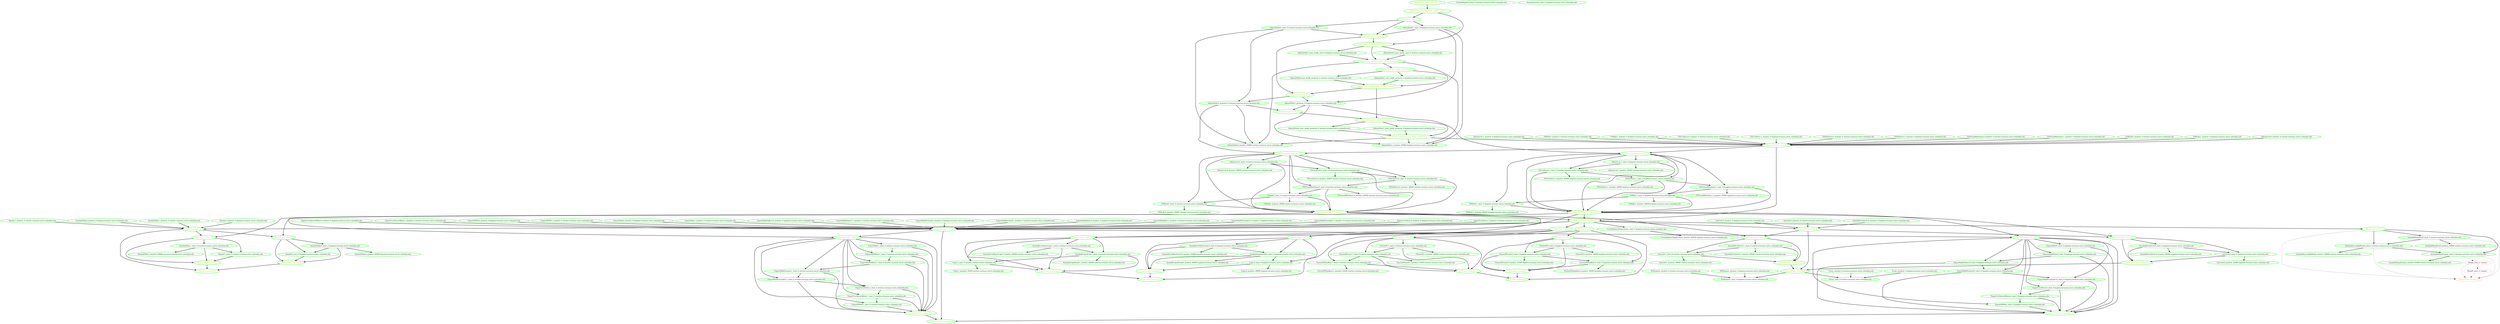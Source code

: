  digraph "g" {
"AdminClone_confirmed-post_notify_promoted_0" -> "AdminDrbd:0_monitor_59000 orestes-corosync.nevis.columbia.edu" [ style = bold]
"AdminClone_confirmed-post_notify_promoted_0" -> "AdminDrbd:1_monitor_59000 hypatia-corosync.nevis.columbia.edu" [ style = bold]
"AdminClone_confirmed-post_notify_promoted_0" -> "FilesystemClone_start_0" [ style = bold]
"AdminClone_confirmed-post_notify_promoted_0" [ style=bold color="green" fontcolor="orange"]
"AdminClone_confirmed-post_notify_running_0" -> "AdminClone_pre_notify_promote_0" [ style = bold]
"AdminClone_confirmed-post_notify_running_0" -> "AdminDrbd:0_monitor_59000 orestes-corosync.nevis.columbia.edu" [ style = bold]
"AdminClone_confirmed-post_notify_running_0" -> "AdminDrbd:1_monitor_59000 hypatia-corosync.nevis.columbia.edu" [ style = bold]
"AdminClone_confirmed-post_notify_running_0" [ style=bold color="green" fontcolor="orange"]
"AdminClone_confirmed-pre_notify_promote_0" -> "AdminClone_post_notify_promoted_0" [ style = bold]
"AdminClone_confirmed-pre_notify_promote_0" -> "AdminClone_promote_0" [ style = bold]
"AdminClone_confirmed-pre_notify_promote_0" [ style=bold color="green" fontcolor="orange"]
"AdminClone_confirmed-pre_notify_start_0" -> "AdminClone_post_notify_running_0" [ style = bold]
"AdminClone_confirmed-pre_notify_start_0" -> "AdminClone_start_0" [ style = bold]
"AdminClone_confirmed-pre_notify_start_0" [ style=bold color="green" fontcolor="orange"]
"AdminClone_post_notify_promoted_0" -> "AdminClone_confirmed-post_notify_promoted_0" [ style = bold]
"AdminClone_post_notify_promoted_0" -> "AdminDrbd:0_post_notify_promote_0 orestes-corosync.nevis.columbia.edu" [ style = bold]
"AdminClone_post_notify_promoted_0" -> "AdminDrbd:1_post_notify_promote_0 hypatia-corosync.nevis.columbia.edu" [ style = bold]
"AdminClone_post_notify_promoted_0" [ style=bold color="green" fontcolor="orange"]
"AdminClone_post_notify_running_0" -> "AdminClone_confirmed-post_notify_running_0" [ style = bold]
"AdminClone_post_notify_running_0" -> "AdminDrbd:0_post_notify_start_0 orestes-corosync.nevis.columbia.edu" [ style = bold]
"AdminClone_post_notify_running_0" -> "AdminDrbd:1_post_notify_start_0 hypatia-corosync.nevis.columbia.edu" [ style = bold]
"AdminClone_post_notify_running_0" [ style=bold color="green" fontcolor="orange"]
"AdminClone_pre_notify_promote_0" -> "AdminClone_confirmed-pre_notify_promote_0" [ style = bold]
"AdminClone_pre_notify_promote_0" -> "AdminDrbd:0_pre_notify_promote_0 orestes-corosync.nevis.columbia.edu" [ style = bold]
"AdminClone_pre_notify_promote_0" -> "AdminDrbd:1_pre_notify_promote_0 hypatia-corosync.nevis.columbia.edu" [ style = bold]
"AdminClone_pre_notify_promote_0" [ style=bold color="green" fontcolor="orange"]
"AdminClone_pre_notify_start_0" -> "AdminClone_confirmed-pre_notify_start_0" [ style = bold]
"AdminClone_pre_notify_start_0" [ style=bold color="green" fontcolor="orange"]
"AdminClone_promote_0" -> "AdminDrbd:0_promote_0 orestes-corosync.nevis.columbia.edu" [ style = bold]
"AdminClone_promote_0" -> "AdminDrbd:1_promote_0 hypatia-corosync.nevis.columbia.edu" [ style = bold]
"AdminClone_promote_0" [ style=bold color="green" fontcolor="orange"]
"AdminClone_promoted_0" -> "AdminClone_post_notify_promoted_0" [ style = bold]
"AdminClone_promoted_0" [ style=bold color="green" fontcolor="orange"]
"AdminClone_running_0" -> "AdminClone_post_notify_running_0" [ style = bold]
"AdminClone_running_0" -> "AdminClone_promote_0" [ style = bold]
"AdminClone_running_0" [ style=bold color="green" fontcolor="orange"]
"AdminClone_start_0" -> "AdminClone_running_0" [ style = bold]
"AdminClone_start_0" -> "AdminDrbd:0_start_0 orestes-corosync.nevis.columbia.edu" [ style = bold]
"AdminClone_start_0" -> "AdminDrbd:1_start_0 hypatia-corosync.nevis.columbia.edu" [ style = bold]
"AdminClone_start_0" [ style=bold color="green" fontcolor="orange"]
"AdminDrbd:0_monitor_59000 orestes-corosync.nevis.columbia.edu" [ style=bold color="green" fontcolor="black"]
"AdminDrbd:0_post_notify_promote_0 orestes-corosync.nevis.columbia.edu" -> "AdminClone_confirmed-post_notify_promoted_0" [ style = bold]
"AdminDrbd:0_post_notify_promote_0 orestes-corosync.nevis.columbia.edu" [ style=bold color="green" fontcolor="black"]
"AdminDrbd:0_post_notify_start_0 orestes-corosync.nevis.columbia.edu" -> "AdminClone_confirmed-post_notify_running_0" [ style = bold]
"AdminDrbd:0_post_notify_start_0 orestes-corosync.nevis.columbia.edu" [ style=bold color="green" fontcolor="black"]
"AdminDrbd:0_pre_notify_promote_0 orestes-corosync.nevis.columbia.edu" -> "AdminClone_confirmed-pre_notify_promote_0" [ style = bold]
"AdminDrbd:0_pre_notify_promote_0 orestes-corosync.nevis.columbia.edu" [ style=bold color="green" fontcolor="black"]
"AdminDrbd:0_promote_0 orestes-corosync.nevis.columbia.edu" -> "AdminClone_promoted_0" [ style = bold]
"AdminDrbd:0_promote_0 orestes-corosync.nevis.columbia.edu" -> "AdminDrbd:0_monitor_59000 orestes-corosync.nevis.columbia.edu" [ style = bold]
"AdminDrbd:0_promote_0 orestes-corosync.nevis.columbia.edu" -> "FilesystemGroup:0_start_0" [ style = bold]
"AdminDrbd:0_promote_0 orestes-corosync.nevis.columbia.edu" [ style=bold color="green" fontcolor="black"]
"AdminDrbd:0_start_0 orestes-corosync.nevis.columbia.edu" -> "AdminClone_running_0" [ style = bold]
"AdminDrbd:0_start_0 orestes-corosync.nevis.columbia.edu" -> "AdminDrbd:0_monitor_59000 orestes-corosync.nevis.columbia.edu" [ style = bold]
"AdminDrbd:0_start_0 orestes-corosync.nevis.columbia.edu" -> "AdminDrbd:0_promote_0 orestes-corosync.nevis.columbia.edu" [ style = bold]
"AdminDrbd:0_start_0 orestes-corosync.nevis.columbia.edu" [ style=bold color="green" fontcolor="black"]
"AdminDrbd:1_monitor_59000 hypatia-corosync.nevis.columbia.edu" [ style=bold color="green" fontcolor="black"]
"AdminDrbd:1_post_notify_promote_0 hypatia-corosync.nevis.columbia.edu" -> "AdminClone_confirmed-post_notify_promoted_0" [ style = bold]
"AdminDrbd:1_post_notify_promote_0 hypatia-corosync.nevis.columbia.edu" [ style=bold color="green" fontcolor="black"]
"AdminDrbd:1_post_notify_start_0 hypatia-corosync.nevis.columbia.edu" -> "AdminClone_confirmed-post_notify_running_0" [ style = bold]
"AdminDrbd:1_post_notify_start_0 hypatia-corosync.nevis.columbia.edu" [ style=bold color="green" fontcolor="black"]
"AdminDrbd:1_pre_notify_promote_0 hypatia-corosync.nevis.columbia.edu" -> "AdminClone_confirmed-pre_notify_promote_0" [ style = bold]
"AdminDrbd:1_pre_notify_promote_0 hypatia-corosync.nevis.columbia.edu" [ style=bold color="green" fontcolor="black"]
"AdminDrbd:1_promote_0 hypatia-corosync.nevis.columbia.edu" -> "AdminClone_promoted_0" [ style = bold]
"AdminDrbd:1_promote_0 hypatia-corosync.nevis.columbia.edu" -> "AdminDrbd:1_monitor_59000 hypatia-corosync.nevis.columbia.edu" [ style = bold]
"AdminDrbd:1_promote_0 hypatia-corosync.nevis.columbia.edu" -> "FilesystemGroup:1_start_0" [ style = bold]
"AdminDrbd:1_promote_0 hypatia-corosync.nevis.columbia.edu" [ style=bold color="green" fontcolor="black"]
"AdminDrbd:1_start_0 hypatia-corosync.nevis.columbia.edu" -> "AdminClone_running_0" [ style = bold]
"AdminDrbd:1_start_0 hypatia-corosync.nevis.columbia.edu" -> "AdminDrbd:1_monitor_59000 hypatia-corosync.nevis.columbia.edu" [ style = bold]
"AdminDrbd:1_start_0 hypatia-corosync.nevis.columbia.edu" -> "AdminDrbd:1_promote_0 hypatia-corosync.nevis.columbia.edu" [ style = bold]
"AdminDrbd:1_start_0 hypatia-corosync.nevis.columbia.edu" [ style=bold color="green" fontcolor="black"]
"AdminLvm:0_monitor_0 orestes-corosync.nevis.columbia.edu" -> "FilesystemClone_start_0" [ style = bold]
"AdminLvm:0_monitor_0 orestes-corosync.nevis.columbia.edu" [ style=bold color="green" fontcolor="black"]
"AdminLvm:0_monitor_30000 orestes-corosync.nevis.columbia.edu" [ style=bold color="green" fontcolor="black"]
"AdminLvm:0_start_0 orestes-corosync.nevis.columbia.edu" -> "AdminLvm:0_monitor_30000 orestes-corosync.nevis.columbia.edu" [ style = bold]
"AdminLvm:0_start_0 orestes-corosync.nevis.columbia.edu" -> "FSUsrNevis:0_start_0 orestes-corosync.nevis.columbia.edu" [ style = bold]
"AdminLvm:0_start_0 orestes-corosync.nevis.columbia.edu" -> "FilesystemGroup:0_running_0" [ style = bold]
"AdminLvm:0_start_0 orestes-corosync.nevis.columbia.edu" [ style=bold color="green" fontcolor="black"]
"AdminLvm:1_monitor_0 hypatia-corosync.nevis.columbia.edu" -> "FilesystemClone_start_0" [ style = bold]
"AdminLvm:1_monitor_0 hypatia-corosync.nevis.columbia.edu" [ style=bold color="green" fontcolor="black"]
"AdminLvm:1_monitor_30000 hypatia-corosync.nevis.columbia.edu" [ style=bold color="green" fontcolor="black"]
"AdminLvm:1_start_0 hypatia-corosync.nevis.columbia.edu" -> "AdminLvm:1_monitor_30000 hypatia-corosync.nevis.columbia.edu" [ style = bold]
"AdminLvm:1_start_0 hypatia-corosync.nevis.columbia.edu" -> "FSUsrNevis:1_start_0 hypatia-corosync.nevis.columbia.edu" [ style = bold]
"AdminLvm:1_start_0 hypatia-corosync.nevis.columbia.edu" -> "FilesystemGroup:1_running_0" [ style = bold]
"AdminLvm:1_start_0 hypatia-corosync.nevis.columbia.edu" [ style=bold color="green" fontcolor="black"]
"ClusterIP:0_monitor_30000 hypatia-corosync.nevis.columbia.edu" [ style=bold color="green" fontcolor="black"]
"ClusterIP:0_start_0 hypatia-corosync.nevis.columbia.edu" -> "ClusterIP:0_monitor_30000 hypatia-corosync.nevis.columbia.edu" [ style = bold]
"ClusterIP:0_start_0 hypatia-corosync.nevis.columbia.edu" -> "ClusterIPLocal:0_start_0 hypatia-corosync.nevis.columbia.edu" [ style = bold]
"ClusterIP:0_start_0 hypatia-corosync.nevis.columbia.edu" -> "IPGroup:0_running_0" [ style = bold]
"ClusterIP:0_start_0 hypatia-corosync.nevis.columbia.edu" [ style=bold color="green" fontcolor="black"]
"ClusterIP:1_monitor_30000 orestes-corosync.nevis.columbia.edu" [ style=bold color="green" fontcolor="black"]
"ClusterIP:1_start_0 orestes-corosync.nevis.columbia.edu" -> "ClusterIP:1_monitor_30000 orestes-corosync.nevis.columbia.edu" [ style = bold]
"ClusterIP:1_start_0 orestes-corosync.nevis.columbia.edu" -> "ClusterIPLocal:1_start_0 orestes-corosync.nevis.columbia.edu" [ style = bold]
"ClusterIP:1_start_0 orestes-corosync.nevis.columbia.edu" -> "IPGroup:1_running_0" [ style = bold]
"ClusterIP:1_start_0 orestes-corosync.nevis.columbia.edu" [ style=bold color="green" fontcolor="black"]
"ClusterIPLocal:0_monitor_31000 hypatia-corosync.nevis.columbia.edu" [ style=bold color="green" fontcolor="black"]
"ClusterIPLocal:0_start_0 hypatia-corosync.nevis.columbia.edu" -> "ClusterIPLocal:0_monitor_31000 hypatia-corosync.nevis.columbia.edu" [ style = bold]
"ClusterIPLocal:0_start_0 hypatia-corosync.nevis.columbia.edu" -> "ClusterIPSandbox:0_start_0 hypatia-corosync.nevis.columbia.edu" [ style = bold]
"ClusterIPLocal:0_start_0 hypatia-corosync.nevis.columbia.edu" -> "IPGroup:0_running_0" [ style = bold]
"ClusterIPLocal:0_start_0 hypatia-corosync.nevis.columbia.edu" [ style=bold color="green" fontcolor="black"]
"ClusterIPLocal:1_monitor_31000 orestes-corosync.nevis.columbia.edu" [ style=bold color="green" fontcolor="black"]
"ClusterIPLocal:1_start_0 orestes-corosync.nevis.columbia.edu" -> "ClusterIPLocal:1_monitor_31000 orestes-corosync.nevis.columbia.edu" [ style = bold]
"ClusterIPLocal:1_start_0 orestes-corosync.nevis.columbia.edu" -> "ClusterIPSandbox:1_start_0 orestes-corosync.nevis.columbia.edu" [ style = bold]
"ClusterIPLocal:1_start_0 orestes-corosync.nevis.columbia.edu" -> "IPGroup:1_running_0" [ style = bold]
"ClusterIPLocal:1_start_0 orestes-corosync.nevis.columbia.edu" [ style=bold color="green" fontcolor="black"]
"ClusterIPSandbox:0_monitor_32000 hypatia-corosync.nevis.columbia.edu" [ style=bold color="green" fontcolor="black"]
"ClusterIPSandbox:0_start_0 hypatia-corosync.nevis.columbia.edu" -> "ClusterIPSandbox:0_monitor_32000 hypatia-corosync.nevis.columbia.edu" [ style = bold]
"ClusterIPSandbox:0_start_0 hypatia-corosync.nevis.columbia.edu" -> "IPGroup:0_running_0" [ style = bold]
"ClusterIPSandbox:0_start_0 hypatia-corosync.nevis.columbia.edu" [ style=bold color="green" fontcolor="black"]
"ClusterIPSandbox:1_monitor_32000 orestes-corosync.nevis.columbia.edu" [ style=bold color="green" fontcolor="black"]
"ClusterIPSandbox:1_start_0 orestes-corosync.nevis.columbia.edu" -> "ClusterIPSandbox:1_monitor_32000 orestes-corosync.nevis.columbia.edu" [ style = bold]
"ClusterIPSandbox:1_start_0 orestes-corosync.nevis.columbia.edu" -> "IPGroup:1_running_0" [ style = bold]
"ClusterIPSandbox:1_start_0 orestes-corosync.nevis.columbia.edu" [ style=bold color="green" fontcolor="black"]
"CronAmbientTemperature_monitor_60000 hypatia-corosync.nevis.columbia.edu" [ style=bold color="green" fontcolor="black"]
"CronAmbientTemperature_start_0 hypatia-corosync.nevis.columbia.edu" -> "CronAmbientTemperature_monitor_60000 hypatia-corosync.nevis.columbia.edu" [ style = bold]
"CronAmbientTemperature_start_0 hypatia-corosync.nevis.columbia.edu" [ style=bold color="green" fontcolor="black"]
"Cups:0_monitor_30000 hypatia-corosync.nevis.columbia.edu" [ style=bold color="green" fontcolor="black"]
"Cups:0_start_0 hypatia-corosync.nevis.columbia.edu" -> "Cups:0_monitor_30000 hypatia-corosync.nevis.columbia.edu" [ style = bold]
"Cups:0_start_0 hypatia-corosync.nevis.columbia.edu" -> "CupsGroup:0_running_0" [ style = bold]
"Cups:0_start_0 hypatia-corosync.nevis.columbia.edu" [ style=bold color="green" fontcolor="black"]
"Cups:1_monitor_30000 orestes-corosync.nevis.columbia.edu" [ style=bold color="green" fontcolor="black"]
"Cups:1_start_0 orestes-corosync.nevis.columbia.edu" -> "Cups:1_monitor_30000 orestes-corosync.nevis.columbia.edu" [ style = bold]
"Cups:1_start_0 orestes-corosync.nevis.columbia.edu" -> "CupsGroup:1_running_0" [ style = bold]
"Cups:1_start_0 orestes-corosync.nevis.columbia.edu" [ style=bold color="green" fontcolor="black"]
"CupsClone_running_0" [ style=bold color="green" fontcolor="orange"]
"CupsClone_start_0" -> "CupsClone_running_0" [ style = bold]
"CupsClone_start_0" -> "CupsGroup:0_start_0" [ style = bold]
"CupsClone_start_0" -> "CupsGroup:1_start_0" [ style = bold]
"CupsClone_start_0" [ style=bold color="green" fontcolor="orange"]
"CupsGroup:0_running_0" -> "CupsClone_running_0" [ style = bold]
"CupsGroup:0_running_0" [ style=bold color="green" fontcolor="orange"]
"CupsGroup:0_start_0" -> "Cups:0_start_0 hypatia-corosync.nevis.columbia.edu" [ style = bold]
"CupsGroup:0_start_0" -> "CupsGroup:0_running_0" [ style = bold]
"CupsGroup:0_start_0" -> "SymlinkCupsdConf:0_start_0 hypatia-corosync.nevis.columbia.edu" [ style = bold]
"CupsGroup:0_start_0" -> "SymlinkUsrShareCups:0_start_0 hypatia-corosync.nevis.columbia.edu" [ style = bold]
"CupsGroup:0_start_0" [ style=bold color="green" fontcolor="orange"]
"CupsGroup:1_running_0" -> "CupsClone_running_0" [ style = bold]
"CupsGroup:1_running_0" [ style=bold color="green" fontcolor="orange"]
"CupsGroup:1_start_0" -> "Cups:1_start_0 orestes-corosync.nevis.columbia.edu" [ style = bold]
"CupsGroup:1_start_0" -> "CupsGroup:1_running_0" [ style = bold]
"CupsGroup:1_start_0" -> "SymlinkCupsdConf:1_start_0 orestes-corosync.nevis.columbia.edu" [ style = bold]
"CupsGroup:1_start_0" -> "SymlinkUsrShareCups:1_start_0 orestes-corosync.nevis.columbia.edu" [ style = bold]
"CupsGroup:1_start_0" [ style=bold color="green" fontcolor="orange"]
"DhcpGroup_running_0" [ style=dashed color="red" fontcolor="orange"]
"DhcpGroup_start_0" -> "DhcpGroup_running_0" [ style = dashed]
"DhcpGroup_start_0" -> "SymlinkDhcpdConf_start_0 orestes-corosync.nevis.columbia.edu" [ style = bold]
"DhcpGroup_start_0" -> "SymlinkDhcpdLeases_start_0 orestes-corosync.nevis.columbia.edu" [ style = bold]
"DhcpGroup_start_0" -> "SymlinkSysconfigDhcpd_start_0 orestes-corosync.nevis.columbia.edu" [ style = bold]
"DhcpGroup_start_0" [ style=bold color="green" fontcolor="orange"]
"DhcpIP_start_0 <none>" -> "DhcpGroup_running_0" [ style = dashed]
"DhcpIP_start_0 <none>" [ style=dashed color="red" fontcolor="black"]
"Dhcpd_start_0 <none>" -> "DhcpGroup_running_0" [ style = dashed]
"Dhcpd_start_0 <none>" -> "DhcpIP_start_0 <none>" [ style = dashed]
"Dhcpd_start_0 <none>" [ style=dashed color="red" fontcolor="black"]
"ExportMail:0_monitor_0 hypatia-corosync.nevis.columbia.edu" -> "ExportsClone_start_0" [ style = bold]
"ExportMail:0_monitor_0 hypatia-corosync.nevis.columbia.edu" [ style=bold color="green" fontcolor="black"]
"ExportMail:0_start_0 hypatia-corosync.nevis.columbia.edu" -> "ExportMailInbox:0_start_0 hypatia-corosync.nevis.columbia.edu" [ style = bold]
"ExportMail:0_start_0 hypatia-corosync.nevis.columbia.edu" -> "ExportsGroup:0_running_0" [ style = bold]
"ExportMail:0_start_0 hypatia-corosync.nevis.columbia.edu" [ style=bold color="green" fontcolor="black"]
"ExportMail:1_monitor_0 orestes-corosync.nevis.columbia.edu" -> "ExportsClone_start_0" [ style = bold]
"ExportMail:1_monitor_0 orestes-corosync.nevis.columbia.edu" [ style=bold color="green" fontcolor="black"]
"ExportMail:1_start_0 orestes-corosync.nevis.columbia.edu" -> "ExportMailInbox:1_start_0 orestes-corosync.nevis.columbia.edu" [ style = bold]
"ExportMail:1_start_0 orestes-corosync.nevis.columbia.edu" -> "ExportsGroup:1_running_0" [ style = bold]
"ExportMail:1_start_0 orestes-corosync.nevis.columbia.edu" [ style=bold color="green" fontcolor="black"]
"ExportMailFolders:0_monitor_0 hypatia-corosync.nevis.columbia.edu" -> "ExportsClone_start_0" [ style = bold]
"ExportMailFolders:0_monitor_0 hypatia-corosync.nevis.columbia.edu" [ style=bold color="green" fontcolor="black"]
"ExportMailFolders:0_start_0 hypatia-corosync.nevis.columbia.edu" -> "ExportMailForward:0_start_0 hypatia-corosync.nevis.columbia.edu" [ style = bold]
"ExportMailFolders:0_start_0 hypatia-corosync.nevis.columbia.edu" -> "ExportsGroup:0_running_0" [ style = bold]
"ExportMailFolders:0_start_0 hypatia-corosync.nevis.columbia.edu" [ style=bold color="green" fontcolor="black"]
"ExportMailFolders:1_monitor_0 orestes-corosync.nevis.columbia.edu" -> "ExportsClone_start_0" [ style = bold]
"ExportMailFolders:1_monitor_0 orestes-corosync.nevis.columbia.edu" [ style=bold color="green" fontcolor="black"]
"ExportMailFolders:1_start_0 orestes-corosync.nevis.columbia.edu" -> "ExportMailForward:1_start_0 orestes-corosync.nevis.columbia.edu" [ style = bold]
"ExportMailFolders:1_start_0 orestes-corosync.nevis.columbia.edu" -> "ExportsGroup:1_running_0" [ style = bold]
"ExportMailFolders:1_start_0 orestes-corosync.nevis.columbia.edu" [ style=bold color="green" fontcolor="black"]
"ExportMailForward:0_monitor_0 hypatia-corosync.nevis.columbia.edu" -> "ExportsClone_start_0" [ style = bold]
"ExportMailForward:0_monitor_0 hypatia-corosync.nevis.columbia.edu" [ style=bold color="green" fontcolor="black"]
"ExportMailForward:0_start_0 hypatia-corosync.nevis.columbia.edu" -> "ExportMailProcmailrc:0_start_0 hypatia-corosync.nevis.columbia.edu" [ style = bold]
"ExportMailForward:0_start_0 hypatia-corosync.nevis.columbia.edu" -> "ExportsGroup:0_running_0" [ style = bold]
"ExportMailForward:0_start_0 hypatia-corosync.nevis.columbia.edu" [ style=bold color="green" fontcolor="black"]
"ExportMailForward:1_monitor_0 orestes-corosync.nevis.columbia.edu" -> "ExportsClone_start_0" [ style = bold]
"ExportMailForward:1_monitor_0 orestes-corosync.nevis.columbia.edu" [ style=bold color="green" fontcolor="black"]
"ExportMailForward:1_start_0 orestes-corosync.nevis.columbia.edu" -> "ExportMailProcmailrc:1_start_0 orestes-corosync.nevis.columbia.edu" [ style = bold]
"ExportMailForward:1_start_0 orestes-corosync.nevis.columbia.edu" -> "ExportsGroup:1_running_0" [ style = bold]
"ExportMailForward:1_start_0 orestes-corosync.nevis.columbia.edu" [ style=bold color="green" fontcolor="black"]
"ExportMailInbox:0_monitor_0 hypatia-corosync.nevis.columbia.edu" -> "ExportsClone_start_0" [ style = bold]
"ExportMailInbox:0_monitor_0 hypatia-corosync.nevis.columbia.edu" [ style=bold color="green" fontcolor="black"]
"ExportMailInbox:0_start_0 hypatia-corosync.nevis.columbia.edu" -> "ExportMailFolders:0_start_0 hypatia-corosync.nevis.columbia.edu" [ style = bold]
"ExportMailInbox:0_start_0 hypatia-corosync.nevis.columbia.edu" -> "ExportsGroup:0_running_0" [ style = bold]
"ExportMailInbox:0_start_0 hypatia-corosync.nevis.columbia.edu" [ style=bold color="green" fontcolor="black"]
"ExportMailInbox:1_monitor_0 orestes-corosync.nevis.columbia.edu" -> "ExportsClone_start_0" [ style = bold]
"ExportMailInbox:1_monitor_0 orestes-corosync.nevis.columbia.edu" [ style=bold color="green" fontcolor="black"]
"ExportMailInbox:1_start_0 orestes-corosync.nevis.columbia.edu" -> "ExportMailFolders:1_start_0 orestes-corosync.nevis.columbia.edu" [ style = bold]
"ExportMailInbox:1_start_0 orestes-corosync.nevis.columbia.edu" -> "ExportsGroup:1_running_0" [ style = bold]
"ExportMailInbox:1_start_0 orestes-corosync.nevis.columbia.edu" [ style=bold color="green" fontcolor="black"]
"ExportMailProcmailrc:0_monitor_0 hypatia-corosync.nevis.columbia.edu" -> "ExportsClone_start_0" [ style = bold]
"ExportMailProcmailrc:0_monitor_0 hypatia-corosync.nevis.columbia.edu" [ style=bold color="green" fontcolor="black"]
"ExportMailProcmailrc:0_start_0 hypatia-corosync.nevis.columbia.edu" -> "ExportUsrNevis:0_start_0 hypatia-corosync.nevis.columbia.edu" [ style = bold]
"ExportMailProcmailrc:0_start_0 hypatia-corosync.nevis.columbia.edu" -> "ExportsGroup:0_running_0" [ style = bold]
"ExportMailProcmailrc:0_start_0 hypatia-corosync.nevis.columbia.edu" [ style=bold color="green" fontcolor="black"]
"ExportMailProcmailrc:1_monitor_0 orestes-corosync.nevis.columbia.edu" -> "ExportsClone_start_0" [ style = bold]
"ExportMailProcmailrc:1_monitor_0 orestes-corosync.nevis.columbia.edu" [ style=bold color="green" fontcolor="black"]
"ExportMailProcmailrc:1_start_0 orestes-corosync.nevis.columbia.edu" -> "ExportUsrNevis:1_start_0 orestes-corosync.nevis.columbia.edu" [ style = bold]
"ExportMailProcmailrc:1_start_0 orestes-corosync.nevis.columbia.edu" -> "ExportsGroup:1_running_0" [ style = bold]
"ExportMailProcmailrc:1_start_0 orestes-corosync.nevis.columbia.edu" [ style=bold color="green" fontcolor="black"]
"ExportUsrNevis:0_monitor_0 hypatia-corosync.nevis.columbia.edu" -> "ExportsClone_start_0" [ style = bold]
"ExportUsrNevis:0_monitor_0 hypatia-corosync.nevis.columbia.edu" [ style=bold color="green" fontcolor="black"]
"ExportUsrNevis:0_start_0 hypatia-corosync.nevis.columbia.edu" -> "ExportUsrNevisOffsite:0_start_0 hypatia-corosync.nevis.columbia.edu" [ style = bold]
"ExportUsrNevis:0_start_0 hypatia-corosync.nevis.columbia.edu" -> "ExportsGroup:0_running_0" [ style = bold]
"ExportUsrNevis:0_start_0 hypatia-corosync.nevis.columbia.edu" [ style=bold color="green" fontcolor="black"]
"ExportUsrNevis:1_monitor_0 orestes-corosync.nevis.columbia.edu" -> "ExportsClone_start_0" [ style = bold]
"ExportUsrNevis:1_monitor_0 orestes-corosync.nevis.columbia.edu" [ style=bold color="green" fontcolor="black"]
"ExportUsrNevis:1_start_0 orestes-corosync.nevis.columbia.edu" -> "ExportUsrNevisOffsite:1_start_0 orestes-corosync.nevis.columbia.edu" [ style = bold]
"ExportUsrNevis:1_start_0 orestes-corosync.nevis.columbia.edu" -> "ExportsGroup:1_running_0" [ style = bold]
"ExportUsrNevis:1_start_0 orestes-corosync.nevis.columbia.edu" [ style=bold color="green" fontcolor="black"]
"ExportUsrNevisOffsite:0_monitor_0 hypatia-corosync.nevis.columbia.edu" -> "ExportsClone_start_0" [ style = bold]
"ExportUsrNevisOffsite:0_monitor_0 hypatia-corosync.nevis.columbia.edu" [ style=bold color="green" fontcolor="black"]
"ExportUsrNevisOffsite:0_start_0 hypatia-corosync.nevis.columbia.edu" -> "ExportWWW:0_start_0 hypatia-corosync.nevis.columbia.edu" [ style = bold]
"ExportUsrNevisOffsite:0_start_0 hypatia-corosync.nevis.columbia.edu" -> "ExportsGroup:0_running_0" [ style = bold]
"ExportUsrNevisOffsite:0_start_0 hypatia-corosync.nevis.columbia.edu" [ style=bold color="green" fontcolor="black"]
"ExportUsrNevisOffsite:1_monitor_0 orestes-corosync.nevis.columbia.edu" -> "ExportsClone_start_0" [ style = bold]
"ExportUsrNevisOffsite:1_monitor_0 orestes-corosync.nevis.columbia.edu" [ style=bold color="green" fontcolor="black"]
"ExportUsrNevisOffsite:1_start_0 orestes-corosync.nevis.columbia.edu" -> "ExportWWW:1_start_0 orestes-corosync.nevis.columbia.edu" [ style = bold]
"ExportUsrNevisOffsite:1_start_0 orestes-corosync.nevis.columbia.edu" -> "ExportsGroup:1_running_0" [ style = bold]
"ExportUsrNevisOffsite:1_start_0 orestes-corosync.nevis.columbia.edu" [ style=bold color="green" fontcolor="black"]
"ExportWWW:0_monitor_0 hypatia-corosync.nevis.columbia.edu" -> "ExportsClone_start_0" [ style = bold]
"ExportWWW:0_monitor_0 hypatia-corosync.nevis.columbia.edu" [ style=bold color="green" fontcolor="black"]
"ExportWWW:0_start_0 hypatia-corosync.nevis.columbia.edu" -> "ExportsGroup:0_running_0" [ style = bold]
"ExportWWW:0_start_0 hypatia-corosync.nevis.columbia.edu" [ style=bold color="green" fontcolor="black"]
"ExportWWW:1_monitor_0 orestes-corosync.nevis.columbia.edu" -> "ExportsClone_start_0" [ style = bold]
"ExportWWW:1_monitor_0 orestes-corosync.nevis.columbia.edu" [ style=bold color="green" fontcolor="black"]
"ExportWWW:1_start_0 orestes-corosync.nevis.columbia.edu" -> "ExportsGroup:1_running_0" [ style = bold]
"ExportWWW:1_start_0 orestes-corosync.nevis.columbia.edu" [ style=bold color="green" fontcolor="black"]
"ExportsClone_running_0" [ style=bold color="green" fontcolor="orange"]
"ExportsClone_start_0" -> "ExportsClone_running_0" [ style = bold]
"ExportsClone_start_0" -> "ExportsGroup:0_start_0" [ style = bold]
"ExportsClone_start_0" -> "ExportsGroup:1_start_0" [ style = bold]
"ExportsClone_start_0" [ style=bold color="green" fontcolor="orange"]
"ExportsGroup:0_running_0" -> "ExportsClone_running_0" [ style = bold]
"ExportsGroup:0_running_0" [ style=bold color="green" fontcolor="orange"]
"ExportsGroup:0_start_0" -> "ExportMail:0_start_0 hypatia-corosync.nevis.columbia.edu" [ style = bold]
"ExportsGroup:0_start_0" -> "ExportMailFolders:0_start_0 hypatia-corosync.nevis.columbia.edu" [ style = bold]
"ExportsGroup:0_start_0" -> "ExportMailForward:0_start_0 hypatia-corosync.nevis.columbia.edu" [ style = bold]
"ExportsGroup:0_start_0" -> "ExportMailInbox:0_start_0 hypatia-corosync.nevis.columbia.edu" [ style = bold]
"ExportsGroup:0_start_0" -> "ExportMailProcmailrc:0_start_0 hypatia-corosync.nevis.columbia.edu" [ style = bold]
"ExportsGroup:0_start_0" -> "ExportUsrNevis:0_start_0 hypatia-corosync.nevis.columbia.edu" [ style = bold]
"ExportsGroup:0_start_0" -> "ExportUsrNevisOffsite:0_start_0 hypatia-corosync.nevis.columbia.edu" [ style = bold]
"ExportsGroup:0_start_0" -> "ExportWWW:0_start_0 hypatia-corosync.nevis.columbia.edu" [ style = bold]
"ExportsGroup:0_start_0" -> "ExportsGroup:0_running_0" [ style = bold]
"ExportsGroup:0_start_0" [ style=bold color="green" fontcolor="orange"]
"ExportsGroup:1_running_0" -> "ExportsClone_running_0" [ style = bold]
"ExportsGroup:1_running_0" [ style=bold color="green" fontcolor="orange"]
"ExportsGroup:1_start_0" -> "ExportMail:1_start_0 orestes-corosync.nevis.columbia.edu" [ style = bold]
"ExportsGroup:1_start_0" -> "ExportMailFolders:1_start_0 orestes-corosync.nevis.columbia.edu" [ style = bold]
"ExportsGroup:1_start_0" -> "ExportMailForward:1_start_0 orestes-corosync.nevis.columbia.edu" [ style = bold]
"ExportsGroup:1_start_0" -> "ExportMailInbox:1_start_0 orestes-corosync.nevis.columbia.edu" [ style = bold]
"ExportsGroup:1_start_0" -> "ExportMailProcmailrc:1_start_0 orestes-corosync.nevis.columbia.edu" [ style = bold]
"ExportsGroup:1_start_0" -> "ExportUsrNevis:1_start_0 orestes-corosync.nevis.columbia.edu" [ style = bold]
"ExportsGroup:1_start_0" -> "ExportUsrNevisOffsite:1_start_0 orestes-corosync.nevis.columbia.edu" [ style = bold]
"ExportsGroup:1_start_0" -> "ExportWWW:1_start_0 orestes-corosync.nevis.columbia.edu" [ style = bold]
"ExportsGroup:1_start_0" -> "ExportsGroup:1_running_0" [ style = bold]
"ExportsGroup:1_start_0" [ style=bold color="green" fontcolor="orange"]
"FSMail:0_monitor_0 orestes-corosync.nevis.columbia.edu" -> "FilesystemClone_start_0" [ style = bold]
"FSMail:0_monitor_0 orestes-corosync.nevis.columbia.edu" [ style=bold color="green" fontcolor="black"]
"FSMail:0_monitor_20000 orestes-corosync.nevis.columbia.edu" [ style=bold color="green" fontcolor="black"]
"FSMail:0_start_0 orestes-corosync.nevis.columbia.edu" -> "FSMail:0_monitor_20000 orestes-corosync.nevis.columbia.edu" [ style = bold]
"FSMail:0_start_0 orestes-corosync.nevis.columbia.edu" -> "FSWork:0_start_0 orestes-corosync.nevis.columbia.edu" [ style = bold]
"FSMail:0_start_0 orestes-corosync.nevis.columbia.edu" -> "FilesystemGroup:0_running_0" [ style = bold]
"FSMail:0_start_0 orestes-corosync.nevis.columbia.edu" [ style=bold color="green" fontcolor="black"]
"FSMail:1_monitor_0 hypatia-corosync.nevis.columbia.edu" -> "FilesystemClone_start_0" [ style = bold]
"FSMail:1_monitor_0 hypatia-corosync.nevis.columbia.edu" [ style=bold color="green" fontcolor="black"]
"FSMail:1_monitor_20000 hypatia-corosync.nevis.columbia.edu" [ style=bold color="green" fontcolor="black"]
"FSMail:1_start_0 hypatia-corosync.nevis.columbia.edu" -> "FSMail:1_monitor_20000 hypatia-corosync.nevis.columbia.edu" [ style = bold]
"FSMail:1_start_0 hypatia-corosync.nevis.columbia.edu" -> "FSWork:1_start_0 hypatia-corosync.nevis.columbia.edu" [ style = bold]
"FSMail:1_start_0 hypatia-corosync.nevis.columbia.edu" -> "FilesystemGroup:1_running_0" [ style = bold]
"FSMail:1_start_0 hypatia-corosync.nevis.columbia.edu" [ style=bold color="green" fontcolor="black"]
"FSUsrNevis:0_monitor_0 orestes-corosync.nevis.columbia.edu" -> "FilesystemClone_start_0" [ style = bold]
"FSUsrNevis:0_monitor_0 orestes-corosync.nevis.columbia.edu" [ style=bold color="green" fontcolor="black"]
"FSUsrNevis:0_monitor_20000 orestes-corosync.nevis.columbia.edu" [ style=bold color="green" fontcolor="black"]
"FSUsrNevis:0_start_0 orestes-corosync.nevis.columbia.edu" -> "FSUsrNevis:0_monitor_20000 orestes-corosync.nevis.columbia.edu" [ style = bold]
"FSUsrNevis:0_start_0 orestes-corosync.nevis.columbia.edu" -> "FSVarNevis:0_start_0 orestes-corosync.nevis.columbia.edu" [ style = bold]
"FSUsrNevis:0_start_0 orestes-corosync.nevis.columbia.edu" -> "FilesystemGroup:0_running_0" [ style = bold]
"FSUsrNevis:0_start_0 orestes-corosync.nevis.columbia.edu" [ style=bold color="green" fontcolor="black"]
"FSUsrNevis:1_monitor_0 hypatia-corosync.nevis.columbia.edu" -> "FilesystemClone_start_0" [ style = bold]
"FSUsrNevis:1_monitor_0 hypatia-corosync.nevis.columbia.edu" [ style=bold color="green" fontcolor="black"]
"FSUsrNevis:1_monitor_20000 hypatia-corosync.nevis.columbia.edu" [ style=bold color="green" fontcolor="black"]
"FSUsrNevis:1_start_0 hypatia-corosync.nevis.columbia.edu" -> "FSUsrNevis:1_monitor_20000 hypatia-corosync.nevis.columbia.edu" [ style = bold]
"FSUsrNevis:1_start_0 hypatia-corosync.nevis.columbia.edu" -> "FSVarNevis:1_start_0 hypatia-corosync.nevis.columbia.edu" [ style = bold]
"FSUsrNevis:1_start_0 hypatia-corosync.nevis.columbia.edu" -> "FilesystemGroup:1_running_0" [ style = bold]
"FSUsrNevis:1_start_0 hypatia-corosync.nevis.columbia.edu" [ style=bold color="green" fontcolor="black"]
"FSVarNevis:0_monitor_0 orestes-corosync.nevis.columbia.edu" -> "FilesystemClone_start_0" [ style = bold]
"FSVarNevis:0_monitor_0 orestes-corosync.nevis.columbia.edu" [ style=bold color="green" fontcolor="black"]
"FSVarNevis:0_monitor_20000 orestes-corosync.nevis.columbia.edu" [ style=bold color="green" fontcolor="black"]
"FSVarNevis:0_start_0 orestes-corosync.nevis.columbia.edu" -> "FSVarNevis:0_monitor_20000 orestes-corosync.nevis.columbia.edu" [ style = bold]
"FSVarNevis:0_start_0 orestes-corosync.nevis.columbia.edu" -> "FSVirtualMachines:0_start_0 orestes-corosync.nevis.columbia.edu" [ style = bold]
"FSVarNevis:0_start_0 orestes-corosync.nevis.columbia.edu" -> "FilesystemGroup:0_running_0" [ style = bold]
"FSVarNevis:0_start_0 orestes-corosync.nevis.columbia.edu" [ style=bold color="green" fontcolor="black"]
"FSVarNevis:1_monitor_0 hypatia-corosync.nevis.columbia.edu" -> "FilesystemClone_start_0" [ style = bold]
"FSVarNevis:1_monitor_0 hypatia-corosync.nevis.columbia.edu" [ style=bold color="green" fontcolor="black"]
"FSVarNevis:1_monitor_20000 hypatia-corosync.nevis.columbia.edu" [ style=bold color="green" fontcolor="black"]
"FSVarNevis:1_start_0 hypatia-corosync.nevis.columbia.edu" -> "FSVarNevis:1_monitor_20000 hypatia-corosync.nevis.columbia.edu" [ style = bold]
"FSVarNevis:1_start_0 hypatia-corosync.nevis.columbia.edu" -> "FSVirtualMachines:1_start_0 hypatia-corosync.nevis.columbia.edu" [ style = bold]
"FSVarNevis:1_start_0 hypatia-corosync.nevis.columbia.edu" -> "FilesystemGroup:1_running_0" [ style = bold]
"FSVarNevis:1_start_0 hypatia-corosync.nevis.columbia.edu" [ style=bold color="green" fontcolor="black"]
"FSVirtualMachines:0_monitor_0 orestes-corosync.nevis.columbia.edu" -> "FilesystemClone_start_0" [ style = bold]
"FSVirtualMachines:0_monitor_0 orestes-corosync.nevis.columbia.edu" [ style=bold color="green" fontcolor="black"]
"FSVirtualMachines:0_monitor_20000 orestes-corosync.nevis.columbia.edu" [ style=bold color="green" fontcolor="black"]
"FSVirtualMachines:0_start_0 orestes-corosync.nevis.columbia.edu" -> "FSMail:0_start_0 orestes-corosync.nevis.columbia.edu" [ style = bold]
"FSVirtualMachines:0_start_0 orestes-corosync.nevis.columbia.edu" -> "FSVirtualMachines:0_monitor_20000 orestes-corosync.nevis.columbia.edu" [ style = bold]
"FSVirtualMachines:0_start_0 orestes-corosync.nevis.columbia.edu" -> "FilesystemGroup:0_running_0" [ style = bold]
"FSVirtualMachines:0_start_0 orestes-corosync.nevis.columbia.edu" [ style=bold color="green" fontcolor="black"]
"FSVirtualMachines:1_monitor_0 hypatia-corosync.nevis.columbia.edu" -> "FilesystemClone_start_0" [ style = bold]
"FSVirtualMachines:1_monitor_0 hypatia-corosync.nevis.columbia.edu" [ style=bold color="green" fontcolor="black"]
"FSVirtualMachines:1_monitor_20000 hypatia-corosync.nevis.columbia.edu" [ style=bold color="green" fontcolor="black"]
"FSVirtualMachines:1_start_0 hypatia-corosync.nevis.columbia.edu" -> "FSMail:1_start_0 hypatia-corosync.nevis.columbia.edu" [ style = bold]
"FSVirtualMachines:1_start_0 hypatia-corosync.nevis.columbia.edu" -> "FSVirtualMachines:1_monitor_20000 hypatia-corosync.nevis.columbia.edu" [ style = bold]
"FSVirtualMachines:1_start_0 hypatia-corosync.nevis.columbia.edu" -> "FilesystemGroup:1_running_0" [ style = bold]
"FSVirtualMachines:1_start_0 hypatia-corosync.nevis.columbia.edu" [ style=bold color="green" fontcolor="black"]
"FSWork:0_monitor_0 orestes-corosync.nevis.columbia.edu" -> "FilesystemClone_start_0" [ style = bold]
"FSWork:0_monitor_0 orestes-corosync.nevis.columbia.edu" [ style=bold color="green" fontcolor="black"]
"FSWork:0_monitor_20000 orestes-corosync.nevis.columbia.edu" [ style=bold color="green" fontcolor="black"]
"FSWork:0_start_0 orestes-corosync.nevis.columbia.edu" -> "FSWork:0_monitor_20000 orestes-corosync.nevis.columbia.edu" [ style = bold]
"FSWork:0_start_0 orestes-corosync.nevis.columbia.edu" -> "FilesystemGroup:0_running_0" [ style = bold]
"FSWork:0_start_0 orestes-corosync.nevis.columbia.edu" [ style=bold color="green" fontcolor="black"]
"FSWork:1_monitor_0 hypatia-corosync.nevis.columbia.edu" -> "FilesystemClone_start_0" [ style = bold]
"FSWork:1_monitor_0 hypatia-corosync.nevis.columbia.edu" [ style=bold color="green" fontcolor="black"]
"FSWork:1_monitor_20000 hypatia-corosync.nevis.columbia.edu" [ style=bold color="green" fontcolor="black"]
"FSWork:1_start_0 hypatia-corosync.nevis.columbia.edu" -> "FSWork:1_monitor_20000 hypatia-corosync.nevis.columbia.edu" [ style = bold]
"FSWork:1_start_0 hypatia-corosync.nevis.columbia.edu" -> "FilesystemGroup:1_running_0" [ style = bold]
"FSWork:1_start_0 hypatia-corosync.nevis.columbia.edu" [ style=bold color="green" fontcolor="black"]
"FilesystemClone_running_0" -> "CronAmbientTemperature_start_0 hypatia-corosync.nevis.columbia.edu" [ style = bold]
"FilesystemClone_running_0" -> "CupsClone_start_0" [ style = bold]
"FilesystemClone_running_0" -> "DhcpGroup_start_0" [ style = bold]
"FilesystemClone_running_0" -> "ExportsClone_start_0" [ style = bold]
"FilesystemClone_running_0" -> "IPClone_start_0" [ style = bold]
"FilesystemClone_running_0" -> "LibvirtdClone_start_0" [ style = bold]
"FilesystemClone_running_0" -> "TftpClone_start_0" [ style = bold]
"FilesystemClone_running_0" [ style=bold color="green" fontcolor="orange"]
"FilesystemClone_start_0" -> "FilesystemClone_running_0" [ style = bold]
"FilesystemClone_start_0" -> "FilesystemGroup:0_start_0" [ style = bold]
"FilesystemClone_start_0" -> "FilesystemGroup:1_start_0" [ style = bold]
"FilesystemClone_start_0" [ style=bold color="green" fontcolor="orange"]
"FilesystemGroup:0_running_0" -> "CupsGroup:1_start_0" [ style = bold]
"FilesystemGroup:0_running_0" -> "ExportsGroup:1_start_0" [ style = bold]
"FilesystemGroup:0_running_0" -> "FilesystemClone_running_0" [ style = bold]
"FilesystemGroup:0_running_0" -> "LibvirtdGroup:1_start_0" [ style = bold]
"FilesystemGroup:0_running_0" -> "TftpGroup:1_start_0" [ style = bold]
"FilesystemGroup:0_running_0" [ style=bold color="green" fontcolor="orange"]
"FilesystemGroup:0_start_0" -> "AdminLvm:0_start_0 orestes-corosync.nevis.columbia.edu" [ style = bold]
"FilesystemGroup:0_start_0" -> "FSMail:0_start_0 orestes-corosync.nevis.columbia.edu" [ style = bold]
"FilesystemGroup:0_start_0" -> "FSUsrNevis:0_start_0 orestes-corosync.nevis.columbia.edu" [ style = bold]
"FilesystemGroup:0_start_0" -> "FSVarNevis:0_start_0 orestes-corosync.nevis.columbia.edu" [ style = bold]
"FilesystemGroup:0_start_0" -> "FSVirtualMachines:0_start_0 orestes-corosync.nevis.columbia.edu" [ style = bold]
"FilesystemGroup:0_start_0" -> "FSWork:0_start_0 orestes-corosync.nevis.columbia.edu" [ style = bold]
"FilesystemGroup:0_start_0" -> "FilesystemGroup:0_running_0" [ style = bold]
"FilesystemGroup:0_start_0" [ style=bold color="green" fontcolor="orange"]
"FilesystemGroup:1_running_0" -> "CupsGroup:0_start_0" [ style = bold]
"FilesystemGroup:1_running_0" -> "ExportsGroup:0_start_0" [ style = bold]
"FilesystemGroup:1_running_0" -> "FilesystemClone_running_0" [ style = bold]
"FilesystemGroup:1_running_0" -> "LibvirtdGroup:0_start_0" [ style = bold]
"FilesystemGroup:1_running_0" -> "TftpGroup:0_start_0" [ style = bold]
"FilesystemGroup:1_running_0" [ style=bold color="green" fontcolor="orange"]
"FilesystemGroup:1_start_0" -> "AdminLvm:1_start_0 hypatia-corosync.nevis.columbia.edu" [ style = bold]
"FilesystemGroup:1_start_0" -> "FSMail:1_start_0 hypatia-corosync.nevis.columbia.edu" [ style = bold]
"FilesystemGroup:1_start_0" -> "FSUsrNevis:1_start_0 hypatia-corosync.nevis.columbia.edu" [ style = bold]
"FilesystemGroup:1_start_0" -> "FSVarNevis:1_start_0 hypatia-corosync.nevis.columbia.edu" [ style = bold]
"FilesystemGroup:1_start_0" -> "FSVirtualMachines:1_start_0 hypatia-corosync.nevis.columbia.edu" [ style = bold]
"FilesystemGroup:1_start_0" -> "FSWork:1_start_0 hypatia-corosync.nevis.columbia.edu" [ style = bold]
"FilesystemGroup:1_start_0" -> "FilesystemGroup:1_running_0" [ style = bold]
"FilesystemGroup:1_start_0" [ style=bold color="green" fontcolor="orange"]
"IPClone_running_0" [ style=bold color="green" fontcolor="orange"]
"IPClone_start_0" -> "IPClone_running_0" [ style = bold]
"IPClone_start_0" -> "IPGroup:0_start_0" [ style = bold]
"IPClone_start_0" -> "IPGroup:1_start_0" [ style = bold]
"IPClone_start_0" [ style=bold color="green" fontcolor="orange"]
"IPGroup:0_running_0" -> "IPClone_running_0" [ style = bold]
"IPGroup:0_running_0" [ style=bold color="green" fontcolor="orange"]
"IPGroup:0_start_0" -> "ClusterIP:0_start_0 hypatia-corosync.nevis.columbia.edu" [ style = bold]
"IPGroup:0_start_0" -> "ClusterIPLocal:0_start_0 hypatia-corosync.nevis.columbia.edu" [ style = bold]
"IPGroup:0_start_0" -> "ClusterIPSandbox:0_start_0 hypatia-corosync.nevis.columbia.edu" [ style = bold]
"IPGroup:0_start_0" -> "IPGroup:0_running_0" [ style = bold]
"IPGroup:0_start_0" [ style=bold color="green" fontcolor="orange"]
"IPGroup:1_running_0" -> "IPClone_running_0" [ style = bold]
"IPGroup:1_running_0" [ style=bold color="green" fontcolor="orange"]
"IPGroup:1_start_0" -> "ClusterIP:1_start_0 orestes-corosync.nevis.columbia.edu" [ style = bold]
"IPGroup:1_start_0" -> "ClusterIPLocal:1_start_0 orestes-corosync.nevis.columbia.edu" [ style = bold]
"IPGroup:1_start_0" -> "ClusterIPSandbox:1_start_0 orestes-corosync.nevis.columbia.edu" [ style = bold]
"IPGroup:1_start_0" -> "IPGroup:1_running_0" [ style = bold]
"IPGroup:1_start_0" [ style=bold color="green" fontcolor="orange"]
"KVM-guest_monitor_0 hypatia-corosync.nevis.columbia.edu" -> "KVM-guest_start_0 hypatia-corosync.nevis.columbia.edu" [ style = bold]
"KVM-guest_monitor_0 hypatia-corosync.nevis.columbia.edu" [ style=bold color="green" fontcolor="black"]
"KVM-guest_monitor_0 orestes-corosync.nevis.columbia.edu" -> "KVM-guest_start_0 hypatia-corosync.nevis.columbia.edu" [ style = bold]
"KVM-guest_monitor_0 orestes-corosync.nevis.columbia.edu" [ style=bold color="green" fontcolor="black"]
"KVM-guest_start_0 hypatia-corosync.nevis.columbia.edu" [ style=bold color="green" fontcolor="black"]
"Libvirtd:0_monitor_0 hypatia-corosync.nevis.columbia.edu" -> "LibvirtdClone_start_0" [ style = bold]
"Libvirtd:0_monitor_0 hypatia-corosync.nevis.columbia.edu" [ style=bold color="green" fontcolor="black"]
"Libvirtd:0_monitor_0 orestes-corosync.nevis.columbia.edu" -> "LibvirtdClone_start_0" [ style = bold]
"Libvirtd:0_monitor_0 orestes-corosync.nevis.columbia.edu" [ style=bold color="green" fontcolor="black"]
"Libvirtd:0_monitor_30000 hypatia-corosync.nevis.columbia.edu" [ style=bold color="green" fontcolor="black"]
"Libvirtd:0_start_0 hypatia-corosync.nevis.columbia.edu" -> "Libvirtd:0_monitor_30000 hypatia-corosync.nevis.columbia.edu" [ style = bold]
"Libvirtd:0_start_0 hypatia-corosync.nevis.columbia.edu" -> "LibvirtdGroup:0_running_0" [ style = bold]
"Libvirtd:0_start_0 hypatia-corosync.nevis.columbia.edu" [ style=bold color="green" fontcolor="black"]
"Libvirtd:1_monitor_30000 orestes-corosync.nevis.columbia.edu" [ style=bold color="green" fontcolor="black"]
"Libvirtd:1_start_0 orestes-corosync.nevis.columbia.edu" -> "Libvirtd:1_monitor_30000 orestes-corosync.nevis.columbia.edu" [ style = bold]
"Libvirtd:1_start_0 orestes-corosync.nevis.columbia.edu" -> "LibvirtdGroup:1_running_0" [ style = bold]
"Libvirtd:1_start_0 orestes-corosync.nevis.columbia.edu" [ style=bold color="green" fontcolor="black"]
"LibvirtdClone_running_0" -> "KVM-guest_start_0 hypatia-corosync.nevis.columbia.edu" [ style = bold]
"LibvirtdClone_running_0" -> "Proxy_start_0 orestes-corosync.nevis.columbia.edu" [ style = bold]
"LibvirtdClone_running_0" [ style=bold color="green" fontcolor="orange"]
"LibvirtdClone_start_0" -> "LibvirtdClone_running_0" [ style = bold]
"LibvirtdClone_start_0" -> "LibvirtdGroup:0_start_0" [ style = bold]
"LibvirtdClone_start_0" -> "LibvirtdGroup:1_start_0" [ style = bold]
"LibvirtdClone_start_0" [ style=bold color="green" fontcolor="orange"]
"LibvirtdGroup:0_running_0" -> "LibvirtdClone_running_0" [ style = bold]
"LibvirtdGroup:0_running_0" [ style=bold color="green" fontcolor="orange"]
"LibvirtdGroup:0_start_0" -> "Libvirtd:0_start_0 hypatia-corosync.nevis.columbia.edu" [ style = bold]
"LibvirtdGroup:0_start_0" -> "LibvirtdGroup:0_running_0" [ style = bold]
"LibvirtdGroup:0_start_0" -> "SymlinkEtcLibvirt:0_start_0 hypatia-corosync.nevis.columbia.edu" [ style = bold]
"LibvirtdGroup:0_start_0" [ style=bold color="green" fontcolor="orange"]
"LibvirtdGroup:1_running_0" -> "LibvirtdClone_running_0" [ style = bold]
"LibvirtdGroup:1_running_0" [ style=bold color="green" fontcolor="orange"]
"LibvirtdGroup:1_start_0" -> "Libvirtd:1_start_0 orestes-corosync.nevis.columbia.edu" [ style = bold]
"LibvirtdGroup:1_start_0" -> "LibvirtdGroup:1_running_0" [ style = bold]
"LibvirtdGroup:1_start_0" -> "SymlinkEtcLibvirt:1_start_0 orestes-corosync.nevis.columbia.edu" [ style = bold]
"LibvirtdGroup:1_start_0" [ style=bold color="green" fontcolor="orange"]
"Proxy_monitor_0 hypatia-corosync.nevis.columbia.edu" -> "Proxy_start_0 orestes-corosync.nevis.columbia.edu" [ style = bold]
"Proxy_monitor_0 hypatia-corosync.nevis.columbia.edu" [ style=bold color="green" fontcolor="black"]
"Proxy_monitor_0 orestes-corosync.nevis.columbia.edu" -> "Proxy_start_0 orestes-corosync.nevis.columbia.edu" [ style = bold]
"Proxy_monitor_0 orestes-corosync.nevis.columbia.edu" [ style=bold color="green" fontcolor="black"]
"Proxy_start_0 orestes-corosync.nevis.columbia.edu" [ style=bold color="green" fontcolor="black"]
"StonithHypatia_start_0 orestes-corosync.nevis.columbia.edu" [ style=bold color="green" fontcolor="black"]
"StonithOrestes_start_0 hypatia-corosync.nevis.columbia.edu" [ style=bold color="green" fontcolor="black"]
"SymlinkCupsdConf:0_monitor_60000 hypatia-corosync.nevis.columbia.edu" [ style=bold color="green" fontcolor="black"]
"SymlinkCupsdConf:0_start_0 hypatia-corosync.nevis.columbia.edu" -> "Cups:0_start_0 hypatia-corosync.nevis.columbia.edu" [ style = bold]
"SymlinkCupsdConf:0_start_0 hypatia-corosync.nevis.columbia.edu" -> "CupsGroup:0_running_0" [ style = bold]
"SymlinkCupsdConf:0_start_0 hypatia-corosync.nevis.columbia.edu" -> "SymlinkCupsdConf:0_monitor_60000 hypatia-corosync.nevis.columbia.edu" [ style = bold]
"SymlinkCupsdConf:0_start_0 hypatia-corosync.nevis.columbia.edu" [ style=bold color="green" fontcolor="black"]
"SymlinkCupsdConf:1_monitor_60000 orestes-corosync.nevis.columbia.edu" [ style=bold color="green" fontcolor="black"]
"SymlinkCupsdConf:1_start_0 orestes-corosync.nevis.columbia.edu" -> "Cups:1_start_0 orestes-corosync.nevis.columbia.edu" [ style = bold]
"SymlinkCupsdConf:1_start_0 orestes-corosync.nevis.columbia.edu" -> "CupsGroup:1_running_0" [ style = bold]
"SymlinkCupsdConf:1_start_0 orestes-corosync.nevis.columbia.edu" -> "SymlinkCupsdConf:1_monitor_60000 orestes-corosync.nevis.columbia.edu" [ style = bold]
"SymlinkCupsdConf:1_start_0 orestes-corosync.nevis.columbia.edu" [ style=bold color="green" fontcolor="black"]
"SymlinkDhcpdConf_monitor_60000 orestes-corosync.nevis.columbia.edu" [ style=bold color="green" fontcolor="black"]
"SymlinkDhcpdConf_start_0 orestes-corosync.nevis.columbia.edu" -> "DhcpGroup_running_0" [ style = dashed]
"SymlinkDhcpdConf_start_0 orestes-corosync.nevis.columbia.edu" -> "SymlinkDhcpdConf_monitor_60000 orestes-corosync.nevis.columbia.edu" [ style = bold]
"SymlinkDhcpdConf_start_0 orestes-corosync.nevis.columbia.edu" -> "SymlinkSysconfigDhcpd_start_0 orestes-corosync.nevis.columbia.edu" [ style = bold]
"SymlinkDhcpdConf_start_0 orestes-corosync.nevis.columbia.edu" [ style=bold color="green" fontcolor="black"]
"SymlinkDhcpdLeases_monitor_60000 orestes-corosync.nevis.columbia.edu" [ style=bold color="green" fontcolor="black"]
"SymlinkDhcpdLeases_start_0 orestes-corosync.nevis.columbia.edu" -> "DhcpGroup_running_0" [ style = dashed]
"SymlinkDhcpdLeases_start_0 orestes-corosync.nevis.columbia.edu" -> "Dhcpd_start_0 <none>" [ style = dashed]
"SymlinkDhcpdLeases_start_0 orestes-corosync.nevis.columbia.edu" -> "SymlinkDhcpdLeases_monitor_60000 orestes-corosync.nevis.columbia.edu" [ style = bold]
"SymlinkDhcpdLeases_start_0 orestes-corosync.nevis.columbia.edu" [ style=bold color="green" fontcolor="black"]
"SymlinkEtcLibvirt:0_monitor_0 hypatia-corosync.nevis.columbia.edu" -> "LibvirtdClone_start_0" [ style = bold]
"SymlinkEtcLibvirt:0_monitor_0 hypatia-corosync.nevis.columbia.edu" [ style=bold color="green" fontcolor="black"]
"SymlinkEtcLibvirt:0_monitor_60000 hypatia-corosync.nevis.columbia.edu" [ style=bold color="green" fontcolor="black"]
"SymlinkEtcLibvirt:0_start_0 hypatia-corosync.nevis.columbia.edu" -> "Libvirtd:0_start_0 hypatia-corosync.nevis.columbia.edu" [ style = bold]
"SymlinkEtcLibvirt:0_start_0 hypatia-corosync.nevis.columbia.edu" -> "LibvirtdGroup:0_running_0" [ style = bold]
"SymlinkEtcLibvirt:0_start_0 hypatia-corosync.nevis.columbia.edu" -> "SymlinkEtcLibvirt:0_monitor_60000 hypatia-corosync.nevis.columbia.edu" [ style = bold]
"SymlinkEtcLibvirt:0_start_0 hypatia-corosync.nevis.columbia.edu" [ style=bold color="green" fontcolor="black"]
"SymlinkEtcLibvirt:1_monitor_60000 orestes-corosync.nevis.columbia.edu" [ style=bold color="green" fontcolor="black"]
"SymlinkEtcLibvirt:1_start_0 orestes-corosync.nevis.columbia.edu" -> "Libvirtd:1_start_0 orestes-corosync.nevis.columbia.edu" [ style = bold]
"SymlinkEtcLibvirt:1_start_0 orestes-corosync.nevis.columbia.edu" -> "LibvirtdGroup:1_running_0" [ style = bold]
"SymlinkEtcLibvirt:1_start_0 orestes-corosync.nevis.columbia.edu" -> "SymlinkEtcLibvirt:1_monitor_60000 orestes-corosync.nevis.columbia.edu" [ style = bold]
"SymlinkEtcLibvirt:1_start_0 orestes-corosync.nevis.columbia.edu" [ style=bold color="green" fontcolor="black"]
"SymlinkSysconfigDhcpd_monitor_60000 orestes-corosync.nevis.columbia.edu" [ style=bold color="green" fontcolor="black"]
"SymlinkSysconfigDhcpd_start_0 orestes-corosync.nevis.columbia.edu" -> "DhcpGroup_running_0" [ style = dashed]
"SymlinkSysconfigDhcpd_start_0 orestes-corosync.nevis.columbia.edu" -> "SymlinkDhcpdLeases_start_0 orestes-corosync.nevis.columbia.edu" [ style = bold]
"SymlinkSysconfigDhcpd_start_0 orestes-corosync.nevis.columbia.edu" -> "SymlinkSysconfigDhcpd_monitor_60000 orestes-corosync.nevis.columbia.edu" [ style = bold]
"SymlinkSysconfigDhcpd_start_0 orestes-corosync.nevis.columbia.edu" [ style=bold color="green" fontcolor="black"]
"SymlinkTftp:0_monitor_0 hypatia-corosync.nevis.columbia.edu" -> "TftpClone_start_0" [ style = bold]
"SymlinkTftp:0_monitor_0 hypatia-corosync.nevis.columbia.edu" [ style=bold color="green" fontcolor="black"]
"SymlinkTftp:0_monitor_60000 hypatia-corosync.nevis.columbia.edu" [ style=bold color="green" fontcolor="black"]
"SymlinkTftp:0_start_0 hypatia-corosync.nevis.columbia.edu" -> "SymlinkTftp:0_monitor_60000 hypatia-corosync.nevis.columbia.edu" [ style = bold]
"SymlinkTftp:0_start_0 hypatia-corosync.nevis.columbia.edu" -> "TftpGroup:0_running_0" [ style = bold]
"SymlinkTftp:0_start_0 hypatia-corosync.nevis.columbia.edu" -> "Xinetd:0_start_0 hypatia-corosync.nevis.columbia.edu" [ style = bold]
"SymlinkTftp:0_start_0 hypatia-corosync.nevis.columbia.edu" [ style=bold color="green" fontcolor="black"]
"SymlinkTftp:1_monitor_0 orestes-corosync.nevis.columbia.edu" -> "TftpClone_start_0" [ style = bold]
"SymlinkTftp:1_monitor_0 orestes-corosync.nevis.columbia.edu" [ style=bold color="green" fontcolor="black"]
"SymlinkTftp:1_monitor_60000 orestes-corosync.nevis.columbia.edu" [ style=bold color="green" fontcolor="black"]
"SymlinkTftp:1_start_0 orestes-corosync.nevis.columbia.edu" -> "SymlinkTftp:1_monitor_60000 orestes-corosync.nevis.columbia.edu" [ style = bold]
"SymlinkTftp:1_start_0 orestes-corosync.nevis.columbia.edu" -> "TftpGroup:1_running_0" [ style = bold]
"SymlinkTftp:1_start_0 orestes-corosync.nevis.columbia.edu" -> "Xinetd:1_start_0 orestes-corosync.nevis.columbia.edu" [ style = bold]
"SymlinkTftp:1_start_0 orestes-corosync.nevis.columbia.edu" [ style=bold color="green" fontcolor="black"]
"SymlinkUsrShareCups:0_monitor_60000 hypatia-corosync.nevis.columbia.edu" [ style=bold color="green" fontcolor="black"]
"SymlinkUsrShareCups:0_start_0 hypatia-corosync.nevis.columbia.edu" -> "CupsGroup:0_running_0" [ style = bold]
"SymlinkUsrShareCups:0_start_0 hypatia-corosync.nevis.columbia.edu" -> "SymlinkCupsdConf:0_start_0 hypatia-corosync.nevis.columbia.edu" [ style = bold]
"SymlinkUsrShareCups:0_start_0 hypatia-corosync.nevis.columbia.edu" -> "SymlinkUsrShareCups:0_monitor_60000 hypatia-corosync.nevis.columbia.edu" [ style = bold]
"SymlinkUsrShareCups:0_start_0 hypatia-corosync.nevis.columbia.edu" [ style=bold color="green" fontcolor="black"]
"SymlinkUsrShareCups:1_monitor_60000 orestes-corosync.nevis.columbia.edu" [ style=bold color="green" fontcolor="black"]
"SymlinkUsrShareCups:1_start_0 orestes-corosync.nevis.columbia.edu" -> "CupsGroup:1_running_0" [ style = bold]
"SymlinkUsrShareCups:1_start_0 orestes-corosync.nevis.columbia.edu" -> "SymlinkCupsdConf:1_start_0 orestes-corosync.nevis.columbia.edu" [ style = bold]
"SymlinkUsrShareCups:1_start_0 orestes-corosync.nevis.columbia.edu" -> "SymlinkUsrShareCups:1_monitor_60000 orestes-corosync.nevis.columbia.edu" [ style = bold]
"SymlinkUsrShareCups:1_start_0 orestes-corosync.nevis.columbia.edu" [ style=bold color="green" fontcolor="black"]
"TftpClone_running_0" [ style=bold color="green" fontcolor="orange"]
"TftpClone_start_0" -> "TftpClone_running_0" [ style = bold]
"TftpClone_start_0" -> "TftpGroup:0_start_0" [ style = bold]
"TftpClone_start_0" -> "TftpGroup:1_start_0" [ style = bold]
"TftpClone_start_0" [ style=bold color="green" fontcolor="orange"]
"TftpGroup:0_running_0" -> "TftpClone_running_0" [ style = bold]
"TftpGroup:0_running_0" [ style=bold color="green" fontcolor="orange"]
"TftpGroup:0_start_0" -> "SymlinkTftp:0_start_0 hypatia-corosync.nevis.columbia.edu" [ style = bold]
"TftpGroup:0_start_0" -> "TftpGroup:0_running_0" [ style = bold]
"TftpGroup:0_start_0" -> "Xinetd:0_start_0 hypatia-corosync.nevis.columbia.edu" [ style = bold]
"TftpGroup:0_start_0" [ style=bold color="green" fontcolor="orange"]
"TftpGroup:1_running_0" -> "TftpClone_running_0" [ style = bold]
"TftpGroup:1_running_0" [ style=bold color="green" fontcolor="orange"]
"TftpGroup:1_start_0" -> "SymlinkTftp:1_start_0 orestes-corosync.nevis.columbia.edu" [ style = bold]
"TftpGroup:1_start_0" -> "TftpGroup:1_running_0" [ style = bold]
"TftpGroup:1_start_0" -> "Xinetd:1_start_0 orestes-corosync.nevis.columbia.edu" [ style = bold]
"TftpGroup:1_start_0" [ style=bold color="green" fontcolor="orange"]
"Xinetd:0_monitor_0 hypatia-corosync.nevis.columbia.edu" -> "TftpClone_start_0" [ style = bold]
"Xinetd:0_monitor_0 hypatia-corosync.nevis.columbia.edu" [ style=bold color="green" fontcolor="black"]
"Xinetd:0_start_0 hypatia-corosync.nevis.columbia.edu" -> "TftpGroup:0_running_0" [ style = bold]
"Xinetd:0_start_0 hypatia-corosync.nevis.columbia.edu" [ style=bold color="green" fontcolor="black"]
"Xinetd:1_monitor_0 orestes-corosync.nevis.columbia.edu" -> "TftpClone_start_0" [ style = bold]
"Xinetd:1_monitor_0 orestes-corosync.nevis.columbia.edu" [ style=bold color="green" fontcolor="black"]
"Xinetd:1_start_0 orestes-corosync.nevis.columbia.edu" -> "TftpGroup:1_running_0" [ style = bold]
"Xinetd:1_start_0 orestes-corosync.nevis.columbia.edu" [ style=bold color="green" fontcolor="black"]
}
